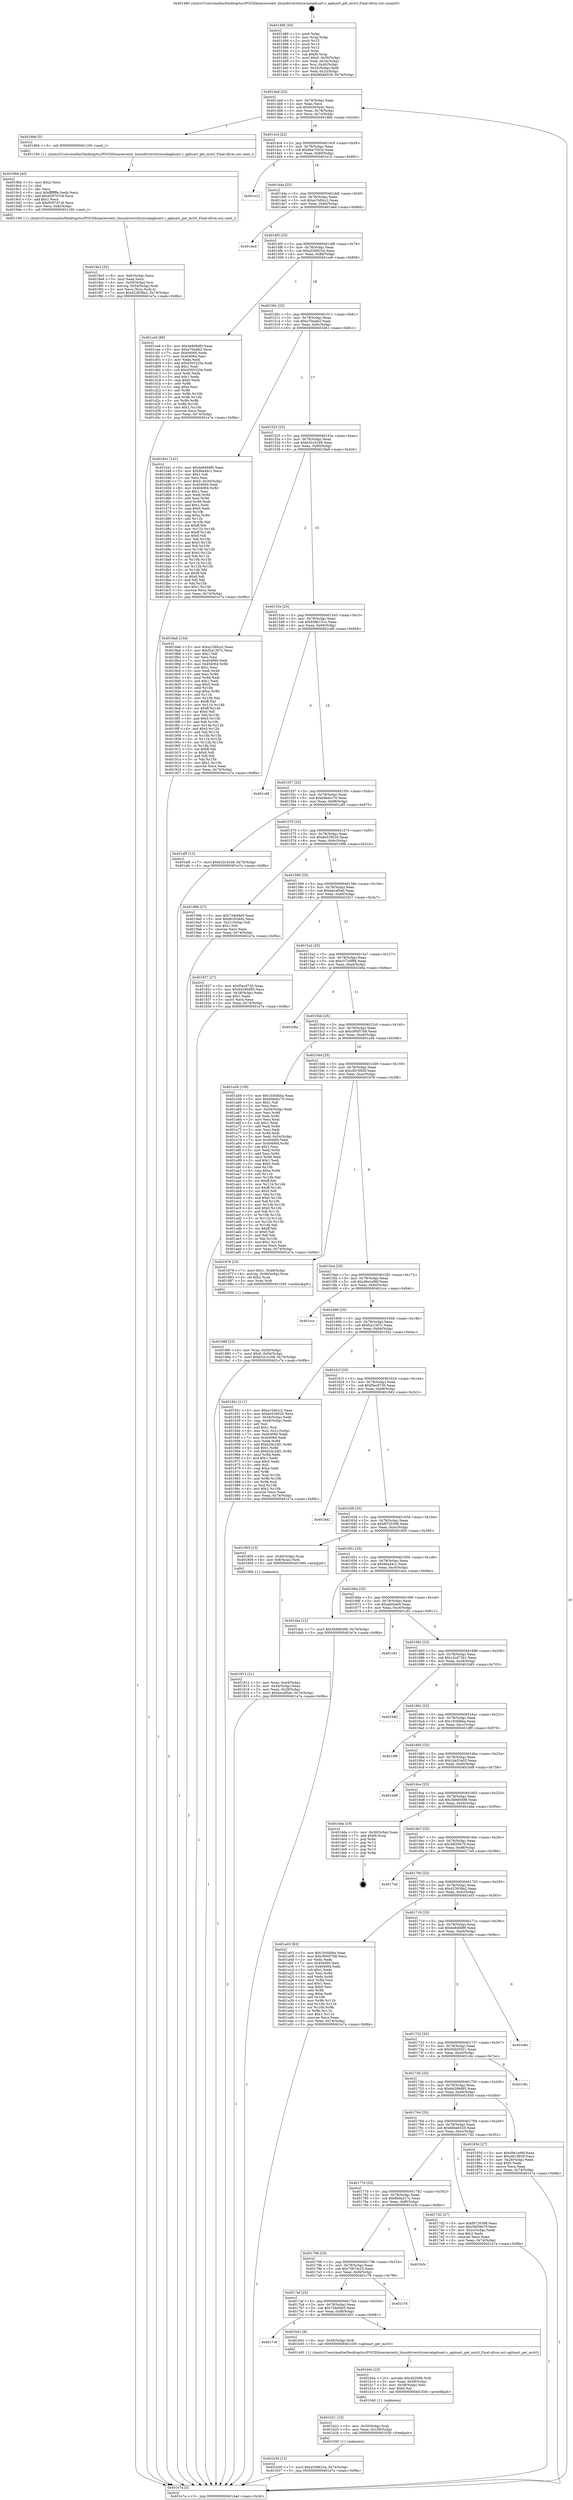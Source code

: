 digraph "0x401480" {
  label = "0x401480 (/mnt/c/Users/mathe/Desktop/tcc/POCII/binaries/extr_linuxdriversttyserialapbuart.c_apbuart_get_mctrl_Final-ollvm.out::main(0))"
  labelloc = "t"
  node[shape=record]

  Entry [label="",width=0.3,height=0.3,shape=circle,fillcolor=black,style=filled]
  "0x4014ad" [label="{
     0x4014ad [23]\l
     | [instrs]\l
     &nbsp;&nbsp;0x4014ad \<+3\>: mov -0x74(%rbp),%eax\l
     &nbsp;&nbsp;0x4014b0 \<+2\>: mov %eax,%ecx\l
     &nbsp;&nbsp;0x4014b2 \<+6\>: sub $0x8c503e4c,%ecx\l
     &nbsp;&nbsp;0x4014b8 \<+3\>: mov %eax,-0x78(%rbp)\l
     &nbsp;&nbsp;0x4014bb \<+3\>: mov %ecx,-0x7c(%rbp)\l
     &nbsp;&nbsp;0x4014be \<+6\>: je 00000000004019b6 \<main+0x536\>\l
  }"]
  "0x4019b6" [label="{
     0x4019b6 [5]\l
     | [instrs]\l
     &nbsp;&nbsp;0x4019b6 \<+5\>: call 0000000000401160 \<next_i\>\l
     | [calls]\l
     &nbsp;&nbsp;0x401160 \{1\} (/mnt/c/Users/mathe/Desktop/tcc/POCII/binaries/extr_linuxdriversttyserialapbuart.c_apbuart_get_mctrl_Final-ollvm.out::next_i)\l
  }"]
  "0x4014c4" [label="{
     0x4014c4 [22]\l
     | [instrs]\l
     &nbsp;&nbsp;0x4014c4 \<+5\>: jmp 00000000004014c9 \<main+0x49\>\l
     &nbsp;&nbsp;0x4014c9 \<+3\>: mov -0x78(%rbp),%eax\l
     &nbsp;&nbsp;0x4014cc \<+5\>: sub $0x9ea7591b,%eax\l
     &nbsp;&nbsp;0x4014d1 \<+3\>: mov %eax,-0x80(%rbp)\l
     &nbsp;&nbsp;0x4014d4 \<+6\>: je 0000000000401e12 \<main+0x992\>\l
  }"]
  Exit [label="",width=0.3,height=0.3,shape=circle,fillcolor=black,style=filled,peripheries=2]
  "0x401e12" [label="{
     0x401e12\l
  }", style=dashed]
  "0x4014da" [label="{
     0x4014da [25]\l
     | [instrs]\l
     &nbsp;&nbsp;0x4014da \<+5\>: jmp 00000000004014df \<main+0x5f\>\l
     &nbsp;&nbsp;0x4014df \<+3\>: mov -0x78(%rbp),%eax\l
     &nbsp;&nbsp;0x4014e2 \<+5\>: sub $0xa15d0cc2,%eax\l
     &nbsp;&nbsp;0x4014e7 \<+6\>: mov %eax,-0x84(%rbp)\l
     &nbsp;&nbsp;0x4014ed \<+6\>: je 0000000000401ded \<main+0x96d\>\l
  }"]
  "0x401b30" [label="{
     0x401b30 [12]\l
     | [instrs]\l
     &nbsp;&nbsp;0x401b30 \<+7\>: movl $0xa536623a,-0x74(%rbp)\l
     &nbsp;&nbsp;0x401b37 \<+5\>: jmp 0000000000401e7a \<main+0x9fa\>\l
  }"]
  "0x401ded" [label="{
     0x401ded\l
  }", style=dashed]
  "0x4014f3" [label="{
     0x4014f3 [25]\l
     | [instrs]\l
     &nbsp;&nbsp;0x4014f3 \<+5\>: jmp 00000000004014f8 \<main+0x78\>\l
     &nbsp;&nbsp;0x4014f8 \<+3\>: mov -0x78(%rbp),%eax\l
     &nbsp;&nbsp;0x4014fb \<+5\>: sub $0xa536623a,%eax\l
     &nbsp;&nbsp;0x401500 \<+6\>: mov %eax,-0x88(%rbp)\l
     &nbsp;&nbsp;0x401506 \<+6\>: je 0000000000401ce9 \<main+0x869\>\l
  }"]
  "0x401b21" [label="{
     0x401b21 [15]\l
     | [instrs]\l
     &nbsp;&nbsp;0x401b21 \<+4\>: mov -0x50(%rbp),%rdi\l
     &nbsp;&nbsp;0x401b25 \<+6\>: mov %eax,-0x100(%rbp)\l
     &nbsp;&nbsp;0x401b2b \<+5\>: call 0000000000401030 \<free@plt\>\l
     | [calls]\l
     &nbsp;&nbsp;0x401030 \{1\} (unknown)\l
  }"]
  "0x401ce9" [label="{
     0x401ce9 [88]\l
     | [instrs]\l
     &nbsp;&nbsp;0x401ce9 \<+5\>: mov $0x4e849df0,%eax\l
     &nbsp;&nbsp;0x401cee \<+5\>: mov $0xa70eafe2,%ecx\l
     &nbsp;&nbsp;0x401cf3 \<+7\>: mov 0x404060,%edx\l
     &nbsp;&nbsp;0x401cfa \<+7\>: mov 0x404064,%esi\l
     &nbsp;&nbsp;0x401d01 \<+2\>: mov %edx,%edi\l
     &nbsp;&nbsp;0x401d03 \<+6\>: add $0xd305325e,%edi\l
     &nbsp;&nbsp;0x401d09 \<+3\>: sub $0x1,%edi\l
     &nbsp;&nbsp;0x401d0c \<+6\>: sub $0xd305325e,%edi\l
     &nbsp;&nbsp;0x401d12 \<+3\>: imul %edi,%edx\l
     &nbsp;&nbsp;0x401d15 \<+3\>: and $0x1,%edx\l
     &nbsp;&nbsp;0x401d18 \<+3\>: cmp $0x0,%edx\l
     &nbsp;&nbsp;0x401d1b \<+4\>: sete %r8b\l
     &nbsp;&nbsp;0x401d1f \<+3\>: cmp $0xa,%esi\l
     &nbsp;&nbsp;0x401d22 \<+4\>: setl %r9b\l
     &nbsp;&nbsp;0x401d26 \<+3\>: mov %r8b,%r10b\l
     &nbsp;&nbsp;0x401d29 \<+3\>: and %r9b,%r10b\l
     &nbsp;&nbsp;0x401d2c \<+3\>: xor %r9b,%r8b\l
     &nbsp;&nbsp;0x401d2f \<+3\>: or %r8b,%r10b\l
     &nbsp;&nbsp;0x401d32 \<+4\>: test $0x1,%r10b\l
     &nbsp;&nbsp;0x401d36 \<+3\>: cmovne %ecx,%eax\l
     &nbsp;&nbsp;0x401d39 \<+3\>: mov %eax,-0x74(%rbp)\l
     &nbsp;&nbsp;0x401d3c \<+5\>: jmp 0000000000401e7a \<main+0x9fa\>\l
  }"]
  "0x40150c" [label="{
     0x40150c [25]\l
     | [instrs]\l
     &nbsp;&nbsp;0x40150c \<+5\>: jmp 0000000000401511 \<main+0x91\>\l
     &nbsp;&nbsp;0x401511 \<+3\>: mov -0x78(%rbp),%eax\l
     &nbsp;&nbsp;0x401514 \<+5\>: sub $0xa70eafe2,%eax\l
     &nbsp;&nbsp;0x401519 \<+6\>: mov %eax,-0x8c(%rbp)\l
     &nbsp;&nbsp;0x40151f \<+6\>: je 0000000000401d41 \<main+0x8c1\>\l
  }"]
  "0x401b0a" [label="{
     0x401b0a [23]\l
     | [instrs]\l
     &nbsp;&nbsp;0x401b0a \<+10\>: movabs $0x4020d6,%rdi\l
     &nbsp;&nbsp;0x401b14 \<+3\>: mov %eax,-0x58(%rbp)\l
     &nbsp;&nbsp;0x401b17 \<+3\>: mov -0x58(%rbp),%esi\l
     &nbsp;&nbsp;0x401b1a \<+2\>: mov $0x0,%al\l
     &nbsp;&nbsp;0x401b1c \<+5\>: call 0000000000401040 \<printf@plt\>\l
     | [calls]\l
     &nbsp;&nbsp;0x401040 \{1\} (unknown)\l
  }"]
  "0x401d41" [label="{
     0x401d41 [141]\l
     | [instrs]\l
     &nbsp;&nbsp;0x401d41 \<+5\>: mov $0x4e849df0,%eax\l
     &nbsp;&nbsp;0x401d46 \<+5\>: mov $0x96a44c1,%ecx\l
     &nbsp;&nbsp;0x401d4b \<+2\>: mov $0x1,%dl\l
     &nbsp;&nbsp;0x401d4d \<+2\>: xor %esi,%esi\l
     &nbsp;&nbsp;0x401d4f \<+7\>: movl $0x0,-0x30(%rbp)\l
     &nbsp;&nbsp;0x401d56 \<+7\>: mov 0x404060,%edi\l
     &nbsp;&nbsp;0x401d5d \<+8\>: mov 0x404064,%r8d\l
     &nbsp;&nbsp;0x401d65 \<+3\>: sub $0x1,%esi\l
     &nbsp;&nbsp;0x401d68 \<+3\>: mov %edi,%r9d\l
     &nbsp;&nbsp;0x401d6b \<+3\>: add %esi,%r9d\l
     &nbsp;&nbsp;0x401d6e \<+4\>: imul %r9d,%edi\l
     &nbsp;&nbsp;0x401d72 \<+3\>: and $0x1,%edi\l
     &nbsp;&nbsp;0x401d75 \<+3\>: cmp $0x0,%edi\l
     &nbsp;&nbsp;0x401d78 \<+4\>: sete %r10b\l
     &nbsp;&nbsp;0x401d7c \<+4\>: cmp $0xa,%r8d\l
     &nbsp;&nbsp;0x401d80 \<+4\>: setl %r11b\l
     &nbsp;&nbsp;0x401d84 \<+3\>: mov %r10b,%bl\l
     &nbsp;&nbsp;0x401d87 \<+3\>: xor $0xff,%bl\l
     &nbsp;&nbsp;0x401d8a \<+3\>: mov %r11b,%r14b\l
     &nbsp;&nbsp;0x401d8d \<+4\>: xor $0xff,%r14b\l
     &nbsp;&nbsp;0x401d91 \<+3\>: xor $0x0,%dl\l
     &nbsp;&nbsp;0x401d94 \<+3\>: mov %bl,%r15b\l
     &nbsp;&nbsp;0x401d97 \<+4\>: and $0x0,%r15b\l
     &nbsp;&nbsp;0x401d9b \<+3\>: and %dl,%r10b\l
     &nbsp;&nbsp;0x401d9e \<+3\>: mov %r14b,%r12b\l
     &nbsp;&nbsp;0x401da1 \<+4\>: and $0x0,%r12b\l
     &nbsp;&nbsp;0x401da5 \<+3\>: and %dl,%r11b\l
     &nbsp;&nbsp;0x401da8 \<+3\>: or %r10b,%r15b\l
     &nbsp;&nbsp;0x401dab \<+3\>: or %r11b,%r12b\l
     &nbsp;&nbsp;0x401dae \<+3\>: xor %r12b,%r15b\l
     &nbsp;&nbsp;0x401db1 \<+3\>: or %r14b,%bl\l
     &nbsp;&nbsp;0x401db4 \<+3\>: xor $0xff,%bl\l
     &nbsp;&nbsp;0x401db7 \<+3\>: or $0x0,%dl\l
     &nbsp;&nbsp;0x401dba \<+2\>: and %dl,%bl\l
     &nbsp;&nbsp;0x401dbc \<+3\>: or %bl,%r15b\l
     &nbsp;&nbsp;0x401dbf \<+4\>: test $0x1,%r15b\l
     &nbsp;&nbsp;0x401dc3 \<+3\>: cmovne %ecx,%eax\l
     &nbsp;&nbsp;0x401dc6 \<+3\>: mov %eax,-0x74(%rbp)\l
     &nbsp;&nbsp;0x401dc9 \<+5\>: jmp 0000000000401e7a \<main+0x9fa\>\l
  }"]
  "0x401525" [label="{
     0x401525 [25]\l
     | [instrs]\l
     &nbsp;&nbsp;0x401525 \<+5\>: jmp 000000000040152a \<main+0xaa\>\l
     &nbsp;&nbsp;0x40152a \<+3\>: mov -0x78(%rbp),%eax\l
     &nbsp;&nbsp;0x40152d \<+5\>: sub $0xb32c3248,%eax\l
     &nbsp;&nbsp;0x401532 \<+6\>: mov %eax,-0x90(%rbp)\l
     &nbsp;&nbsp;0x401538 \<+6\>: je 00000000004018a6 \<main+0x426\>\l
  }"]
  "0x4017c8" [label="{
     0x4017c8\l
  }", style=dashed]
  "0x4018a6" [label="{
     0x4018a6 [134]\l
     | [instrs]\l
     &nbsp;&nbsp;0x4018a6 \<+5\>: mov $0xa15d0cc2,%eax\l
     &nbsp;&nbsp;0x4018ab \<+5\>: mov $0xf2a1367c,%ecx\l
     &nbsp;&nbsp;0x4018b0 \<+2\>: mov $0x1,%dl\l
     &nbsp;&nbsp;0x4018b2 \<+2\>: xor %esi,%esi\l
     &nbsp;&nbsp;0x4018b4 \<+7\>: mov 0x404060,%edi\l
     &nbsp;&nbsp;0x4018bb \<+8\>: mov 0x404064,%r8d\l
     &nbsp;&nbsp;0x4018c3 \<+3\>: sub $0x1,%esi\l
     &nbsp;&nbsp;0x4018c6 \<+3\>: mov %edi,%r9d\l
     &nbsp;&nbsp;0x4018c9 \<+3\>: add %esi,%r9d\l
     &nbsp;&nbsp;0x4018cc \<+4\>: imul %r9d,%edi\l
     &nbsp;&nbsp;0x4018d0 \<+3\>: and $0x1,%edi\l
     &nbsp;&nbsp;0x4018d3 \<+3\>: cmp $0x0,%edi\l
     &nbsp;&nbsp;0x4018d6 \<+4\>: sete %r10b\l
     &nbsp;&nbsp;0x4018da \<+4\>: cmp $0xa,%r8d\l
     &nbsp;&nbsp;0x4018de \<+4\>: setl %r11b\l
     &nbsp;&nbsp;0x4018e2 \<+3\>: mov %r10b,%bl\l
     &nbsp;&nbsp;0x4018e5 \<+3\>: xor $0xff,%bl\l
     &nbsp;&nbsp;0x4018e8 \<+3\>: mov %r11b,%r14b\l
     &nbsp;&nbsp;0x4018eb \<+4\>: xor $0xff,%r14b\l
     &nbsp;&nbsp;0x4018ef \<+3\>: xor $0x0,%dl\l
     &nbsp;&nbsp;0x4018f2 \<+3\>: mov %bl,%r15b\l
     &nbsp;&nbsp;0x4018f5 \<+4\>: and $0x0,%r15b\l
     &nbsp;&nbsp;0x4018f9 \<+3\>: and %dl,%r10b\l
     &nbsp;&nbsp;0x4018fc \<+3\>: mov %r14b,%r12b\l
     &nbsp;&nbsp;0x4018ff \<+4\>: and $0x0,%r12b\l
     &nbsp;&nbsp;0x401903 \<+3\>: and %dl,%r11b\l
     &nbsp;&nbsp;0x401906 \<+3\>: or %r10b,%r15b\l
     &nbsp;&nbsp;0x401909 \<+3\>: or %r11b,%r12b\l
     &nbsp;&nbsp;0x40190c \<+3\>: xor %r12b,%r15b\l
     &nbsp;&nbsp;0x40190f \<+3\>: or %r14b,%bl\l
     &nbsp;&nbsp;0x401912 \<+3\>: xor $0xff,%bl\l
     &nbsp;&nbsp;0x401915 \<+3\>: or $0x0,%dl\l
     &nbsp;&nbsp;0x401918 \<+2\>: and %dl,%bl\l
     &nbsp;&nbsp;0x40191a \<+3\>: or %bl,%r15b\l
     &nbsp;&nbsp;0x40191d \<+4\>: test $0x1,%r15b\l
     &nbsp;&nbsp;0x401921 \<+3\>: cmovne %ecx,%eax\l
     &nbsp;&nbsp;0x401924 \<+3\>: mov %eax,-0x74(%rbp)\l
     &nbsp;&nbsp;0x401927 \<+5\>: jmp 0000000000401e7a \<main+0x9fa\>\l
  }"]
  "0x40153e" [label="{
     0x40153e [25]\l
     | [instrs]\l
     &nbsp;&nbsp;0x40153e \<+5\>: jmp 0000000000401543 \<main+0xc3\>\l
     &nbsp;&nbsp;0x401543 \<+3\>: mov -0x78(%rbp),%eax\l
     &nbsp;&nbsp;0x401546 \<+5\>: sub $0xb58b151e,%eax\l
     &nbsp;&nbsp;0x40154b \<+6\>: mov %eax,-0x94(%rbp)\l
     &nbsp;&nbsp;0x401551 \<+6\>: je 0000000000401cd8 \<main+0x858\>\l
  }"]
  "0x401b01" [label="{
     0x401b01 [9]\l
     | [instrs]\l
     &nbsp;&nbsp;0x401b01 \<+4\>: mov -0x50(%rbp),%rdi\l
     &nbsp;&nbsp;0x401b05 \<+5\>: call 0000000000401400 \<apbuart_get_mctrl\>\l
     | [calls]\l
     &nbsp;&nbsp;0x401400 \{1\} (/mnt/c/Users/mathe/Desktop/tcc/POCII/binaries/extr_linuxdriversttyserialapbuart.c_apbuart_get_mctrl_Final-ollvm.out::apbuart_get_mctrl)\l
  }"]
  "0x401cd8" [label="{
     0x401cd8\l
  }", style=dashed]
  "0x401557" [label="{
     0x401557 [25]\l
     | [instrs]\l
     &nbsp;&nbsp;0x401557 \<+5\>: jmp 000000000040155c \<main+0xdc\>\l
     &nbsp;&nbsp;0x40155c \<+3\>: mov -0x78(%rbp),%eax\l
     &nbsp;&nbsp;0x40155f \<+5\>: sub $0xb9edcc70,%eax\l
     &nbsp;&nbsp;0x401564 \<+6\>: mov %eax,-0x98(%rbp)\l
     &nbsp;&nbsp;0x40156a \<+6\>: je 0000000000401af5 \<main+0x675\>\l
  }"]
  "0x4017af" [label="{
     0x4017af [25]\l
     | [instrs]\l
     &nbsp;&nbsp;0x4017af \<+5\>: jmp 00000000004017b4 \<main+0x334\>\l
     &nbsp;&nbsp;0x4017b4 \<+3\>: mov -0x78(%rbp),%eax\l
     &nbsp;&nbsp;0x4017b7 \<+5\>: sub $0x734ef4e5,%eax\l
     &nbsp;&nbsp;0x4017bc \<+6\>: mov %eax,-0xf8(%rbp)\l
     &nbsp;&nbsp;0x4017c2 \<+6\>: je 0000000000401b01 \<main+0x681\>\l
  }"]
  "0x401af5" [label="{
     0x401af5 [12]\l
     | [instrs]\l
     &nbsp;&nbsp;0x401af5 \<+7\>: movl $0xb32c3248,-0x74(%rbp)\l
     &nbsp;&nbsp;0x401afc \<+5\>: jmp 0000000000401e7a \<main+0x9fa\>\l
  }"]
  "0x401570" [label="{
     0x401570 [25]\l
     | [instrs]\l
     &nbsp;&nbsp;0x401570 \<+5\>: jmp 0000000000401575 \<main+0xf5\>\l
     &nbsp;&nbsp;0x401575 \<+3\>: mov -0x78(%rbp),%eax\l
     &nbsp;&nbsp;0x401578 \<+5\>: sub $0xbe539520,%eax\l
     &nbsp;&nbsp;0x40157d \<+6\>: mov %eax,-0x9c(%rbp)\l
     &nbsp;&nbsp;0x401583 \<+6\>: je 000000000040199b \<main+0x51b\>\l
  }"]
  "0x401c78" [label="{
     0x401c78\l
  }", style=dashed]
  "0x40199b" [label="{
     0x40199b [27]\l
     | [instrs]\l
     &nbsp;&nbsp;0x40199b \<+5\>: mov $0x734ef4e5,%eax\l
     &nbsp;&nbsp;0x4019a0 \<+5\>: mov $0x8c503e4c,%ecx\l
     &nbsp;&nbsp;0x4019a5 \<+3\>: mov -0x21(%rbp),%dl\l
     &nbsp;&nbsp;0x4019a8 \<+3\>: test $0x1,%dl\l
     &nbsp;&nbsp;0x4019ab \<+3\>: cmovne %ecx,%eax\l
     &nbsp;&nbsp;0x4019ae \<+3\>: mov %eax,-0x74(%rbp)\l
     &nbsp;&nbsp;0x4019b1 \<+5\>: jmp 0000000000401e7a \<main+0x9fa\>\l
  }"]
  "0x401589" [label="{
     0x401589 [25]\l
     | [instrs]\l
     &nbsp;&nbsp;0x401589 \<+5\>: jmp 000000000040158e \<main+0x10e\>\l
     &nbsp;&nbsp;0x40158e \<+3\>: mov -0x78(%rbp),%eax\l
     &nbsp;&nbsp;0x401591 \<+5\>: sub $0xbecaf5eb,%eax\l
     &nbsp;&nbsp;0x401596 \<+6\>: mov %eax,-0xa0(%rbp)\l
     &nbsp;&nbsp;0x40159c \<+6\>: je 0000000000401827 \<main+0x3a7\>\l
  }"]
  "0x401796" [label="{
     0x401796 [25]\l
     | [instrs]\l
     &nbsp;&nbsp;0x401796 \<+5\>: jmp 000000000040179b \<main+0x31b\>\l
     &nbsp;&nbsp;0x40179b \<+3\>: mov -0x78(%rbp),%eax\l
     &nbsp;&nbsp;0x40179e \<+5\>: sub $0x70874c25,%eax\l
     &nbsp;&nbsp;0x4017a3 \<+6\>: mov %eax,-0xf4(%rbp)\l
     &nbsp;&nbsp;0x4017a9 \<+6\>: je 0000000000401c78 \<main+0x7f8\>\l
  }"]
  "0x401827" [label="{
     0x401827 [27]\l
     | [instrs]\l
     &nbsp;&nbsp;0x401827 \<+5\>: mov $0xf5ec8730,%eax\l
     &nbsp;&nbsp;0x40182c \<+5\>: mov $0x64296d95,%ecx\l
     &nbsp;&nbsp;0x401831 \<+3\>: mov -0x28(%rbp),%edx\l
     &nbsp;&nbsp;0x401834 \<+3\>: cmp $0x1,%edx\l
     &nbsp;&nbsp;0x401837 \<+3\>: cmovl %ecx,%eax\l
     &nbsp;&nbsp;0x40183a \<+3\>: mov %eax,-0x74(%rbp)\l
     &nbsp;&nbsp;0x40183d \<+5\>: jmp 0000000000401e7a \<main+0x9fa\>\l
  }"]
  "0x4015a2" [label="{
     0x4015a2 [25]\l
     | [instrs]\l
     &nbsp;&nbsp;0x4015a2 \<+5\>: jmp 00000000004015a7 \<main+0x127\>\l
     &nbsp;&nbsp;0x4015a7 \<+3\>: mov -0x78(%rbp),%eax\l
     &nbsp;&nbsp;0x4015aa \<+5\>: sub $0xc5726f88,%eax\l
     &nbsp;&nbsp;0x4015af \<+6\>: mov %eax,-0xa4(%rbp)\l
     &nbsp;&nbsp;0x4015b5 \<+6\>: je 0000000000401b6a \<main+0x6ea\>\l
  }"]
  "0x401b3c" [label="{
     0x401b3c\l
  }", style=dashed]
  "0x401b6a" [label="{
     0x401b6a\l
  }", style=dashed]
  "0x4015bb" [label="{
     0x4015bb [25]\l
     | [instrs]\l
     &nbsp;&nbsp;0x4015bb \<+5\>: jmp 00000000004015c0 \<main+0x140\>\l
     &nbsp;&nbsp;0x4015c0 \<+3\>: mov -0x78(%rbp),%eax\l
     &nbsp;&nbsp;0x4015c3 \<+5\>: sub $0xc90057b8,%eax\l
     &nbsp;&nbsp;0x4015c8 \<+6\>: mov %eax,-0xa8(%rbp)\l
     &nbsp;&nbsp;0x4015ce \<+6\>: je 0000000000401a56 \<main+0x5d6\>\l
  }"]
  "0x4019e3" [label="{
     0x4019e3 [32]\l
     | [instrs]\l
     &nbsp;&nbsp;0x4019e3 \<+6\>: mov -0xfc(%rbp),%ecx\l
     &nbsp;&nbsp;0x4019e9 \<+3\>: imul %eax,%ecx\l
     &nbsp;&nbsp;0x4019ec \<+4\>: mov -0x50(%rbp),%rsi\l
     &nbsp;&nbsp;0x4019f0 \<+4\>: movslq -0x54(%rbp),%rdi\l
     &nbsp;&nbsp;0x4019f4 \<+3\>: mov %ecx,(%rsi,%rdi,4)\l
     &nbsp;&nbsp;0x4019f7 \<+7\>: movl $0x423938a2,-0x74(%rbp)\l
     &nbsp;&nbsp;0x4019fe \<+5\>: jmp 0000000000401e7a \<main+0x9fa\>\l
  }"]
  "0x401a56" [label="{
     0x401a56 [159]\l
     | [instrs]\l
     &nbsp;&nbsp;0x401a56 \<+5\>: mov $0x1fc0dbba,%eax\l
     &nbsp;&nbsp;0x401a5b \<+5\>: mov $0xb9edcc70,%ecx\l
     &nbsp;&nbsp;0x401a60 \<+2\>: mov $0x1,%dl\l
     &nbsp;&nbsp;0x401a62 \<+2\>: xor %esi,%esi\l
     &nbsp;&nbsp;0x401a64 \<+3\>: mov -0x54(%rbp),%edi\l
     &nbsp;&nbsp;0x401a67 \<+3\>: mov %esi,%r8d\l
     &nbsp;&nbsp;0x401a6a \<+3\>: sub %edi,%r8d\l
     &nbsp;&nbsp;0x401a6d \<+2\>: mov %esi,%edi\l
     &nbsp;&nbsp;0x401a6f \<+3\>: sub $0x1,%edi\l
     &nbsp;&nbsp;0x401a72 \<+3\>: add %edi,%r8d\l
     &nbsp;&nbsp;0x401a75 \<+2\>: mov %esi,%edi\l
     &nbsp;&nbsp;0x401a77 \<+3\>: sub %r8d,%edi\l
     &nbsp;&nbsp;0x401a7a \<+3\>: mov %edi,-0x54(%rbp)\l
     &nbsp;&nbsp;0x401a7d \<+7\>: mov 0x404060,%edi\l
     &nbsp;&nbsp;0x401a84 \<+8\>: mov 0x404064,%r8d\l
     &nbsp;&nbsp;0x401a8c \<+3\>: sub $0x1,%esi\l
     &nbsp;&nbsp;0x401a8f \<+3\>: mov %edi,%r9d\l
     &nbsp;&nbsp;0x401a92 \<+3\>: add %esi,%r9d\l
     &nbsp;&nbsp;0x401a95 \<+4\>: imul %r9d,%edi\l
     &nbsp;&nbsp;0x401a99 \<+3\>: and $0x1,%edi\l
     &nbsp;&nbsp;0x401a9c \<+3\>: cmp $0x0,%edi\l
     &nbsp;&nbsp;0x401a9f \<+4\>: sete %r10b\l
     &nbsp;&nbsp;0x401aa3 \<+4\>: cmp $0xa,%r8d\l
     &nbsp;&nbsp;0x401aa7 \<+4\>: setl %r11b\l
     &nbsp;&nbsp;0x401aab \<+3\>: mov %r10b,%bl\l
     &nbsp;&nbsp;0x401aae \<+3\>: xor $0xff,%bl\l
     &nbsp;&nbsp;0x401ab1 \<+3\>: mov %r11b,%r14b\l
     &nbsp;&nbsp;0x401ab4 \<+4\>: xor $0xff,%r14b\l
     &nbsp;&nbsp;0x401ab8 \<+3\>: xor $0x0,%dl\l
     &nbsp;&nbsp;0x401abb \<+3\>: mov %bl,%r15b\l
     &nbsp;&nbsp;0x401abe \<+4\>: and $0x0,%r15b\l
     &nbsp;&nbsp;0x401ac2 \<+3\>: and %dl,%r10b\l
     &nbsp;&nbsp;0x401ac5 \<+3\>: mov %r14b,%r12b\l
     &nbsp;&nbsp;0x401ac8 \<+4\>: and $0x0,%r12b\l
     &nbsp;&nbsp;0x401acc \<+3\>: and %dl,%r11b\l
     &nbsp;&nbsp;0x401acf \<+3\>: or %r10b,%r15b\l
     &nbsp;&nbsp;0x401ad2 \<+3\>: or %r11b,%r12b\l
     &nbsp;&nbsp;0x401ad5 \<+3\>: xor %r12b,%r15b\l
     &nbsp;&nbsp;0x401ad8 \<+3\>: or %r14b,%bl\l
     &nbsp;&nbsp;0x401adb \<+3\>: xor $0xff,%bl\l
     &nbsp;&nbsp;0x401ade \<+3\>: or $0x0,%dl\l
     &nbsp;&nbsp;0x401ae1 \<+2\>: and %dl,%bl\l
     &nbsp;&nbsp;0x401ae3 \<+3\>: or %bl,%r15b\l
     &nbsp;&nbsp;0x401ae6 \<+4\>: test $0x1,%r15b\l
     &nbsp;&nbsp;0x401aea \<+3\>: cmovne %ecx,%eax\l
     &nbsp;&nbsp;0x401aed \<+3\>: mov %eax,-0x74(%rbp)\l
     &nbsp;&nbsp;0x401af0 \<+5\>: jmp 0000000000401e7a \<main+0x9fa\>\l
  }"]
  "0x4015d4" [label="{
     0x4015d4 [25]\l
     | [instrs]\l
     &nbsp;&nbsp;0x4015d4 \<+5\>: jmp 00000000004015d9 \<main+0x159\>\l
     &nbsp;&nbsp;0x4015d9 \<+3\>: mov -0x78(%rbp),%eax\l
     &nbsp;&nbsp;0x4015dc \<+5\>: sub $0xcfd19928,%eax\l
     &nbsp;&nbsp;0x4015e1 \<+6\>: mov %eax,-0xac(%rbp)\l
     &nbsp;&nbsp;0x4015e7 \<+6\>: je 0000000000401878 \<main+0x3f8\>\l
  }"]
  "0x4019bb" [label="{
     0x4019bb [40]\l
     | [instrs]\l
     &nbsp;&nbsp;0x4019bb \<+5\>: mov $0x2,%ecx\l
     &nbsp;&nbsp;0x4019c0 \<+1\>: cltd\l
     &nbsp;&nbsp;0x4019c1 \<+2\>: idiv %ecx\l
     &nbsp;&nbsp;0x4019c3 \<+6\>: imul $0xfffffffe,%edx,%ecx\l
     &nbsp;&nbsp;0x4019c9 \<+6\>: add $0x9597d7c9,%ecx\l
     &nbsp;&nbsp;0x4019cf \<+3\>: add $0x1,%ecx\l
     &nbsp;&nbsp;0x4019d2 \<+6\>: sub $0x9597d7c9,%ecx\l
     &nbsp;&nbsp;0x4019d8 \<+6\>: mov %ecx,-0xfc(%rbp)\l
     &nbsp;&nbsp;0x4019de \<+5\>: call 0000000000401160 \<next_i\>\l
     | [calls]\l
     &nbsp;&nbsp;0x401160 \{1\} (/mnt/c/Users/mathe/Desktop/tcc/POCII/binaries/extr_linuxdriversttyserialapbuart.c_apbuart_get_mctrl_Final-ollvm.out::next_i)\l
  }"]
  "0x401878" [label="{
     0x401878 [23]\l
     | [instrs]\l
     &nbsp;&nbsp;0x401878 \<+7\>: movl $0x1,-0x48(%rbp)\l
     &nbsp;&nbsp;0x40187f \<+4\>: movslq -0x48(%rbp),%rax\l
     &nbsp;&nbsp;0x401883 \<+4\>: shl $0x2,%rax\l
     &nbsp;&nbsp;0x401887 \<+3\>: mov %rax,%rdi\l
     &nbsp;&nbsp;0x40188a \<+5\>: call 0000000000401050 \<malloc@plt\>\l
     | [calls]\l
     &nbsp;&nbsp;0x401050 \{1\} (unknown)\l
  }"]
  "0x4015ed" [label="{
     0x4015ed [25]\l
     | [instrs]\l
     &nbsp;&nbsp;0x4015ed \<+5\>: jmp 00000000004015f2 \<main+0x172\>\l
     &nbsp;&nbsp;0x4015f2 \<+3\>: mov -0x78(%rbp),%eax\l
     &nbsp;&nbsp;0x4015f5 \<+5\>: sub $0xd9e1a96f,%eax\l
     &nbsp;&nbsp;0x4015fa \<+6\>: mov %eax,-0xb0(%rbp)\l
     &nbsp;&nbsp;0x401600 \<+6\>: je 0000000000401ccc \<main+0x84c\>\l
  }"]
  "0x40188f" [label="{
     0x40188f [23]\l
     | [instrs]\l
     &nbsp;&nbsp;0x40188f \<+4\>: mov %rax,-0x50(%rbp)\l
     &nbsp;&nbsp;0x401893 \<+7\>: movl $0x0,-0x54(%rbp)\l
     &nbsp;&nbsp;0x40189a \<+7\>: movl $0xb32c3248,-0x74(%rbp)\l
     &nbsp;&nbsp;0x4018a1 \<+5\>: jmp 0000000000401e7a \<main+0x9fa\>\l
  }"]
  "0x401ccc" [label="{
     0x401ccc\l
  }", style=dashed]
  "0x401606" [label="{
     0x401606 [25]\l
     | [instrs]\l
     &nbsp;&nbsp;0x401606 \<+5\>: jmp 000000000040160b \<main+0x18b\>\l
     &nbsp;&nbsp;0x40160b \<+3\>: mov -0x78(%rbp),%eax\l
     &nbsp;&nbsp;0x40160e \<+5\>: sub $0xf2a1367c,%eax\l
     &nbsp;&nbsp;0x401613 \<+6\>: mov %eax,-0xb4(%rbp)\l
     &nbsp;&nbsp;0x401619 \<+6\>: je 000000000040192c \<main+0x4ac\>\l
  }"]
  "0x401812" [label="{
     0x401812 [21]\l
     | [instrs]\l
     &nbsp;&nbsp;0x401812 \<+3\>: mov %eax,-0x44(%rbp)\l
     &nbsp;&nbsp;0x401815 \<+3\>: mov -0x44(%rbp),%eax\l
     &nbsp;&nbsp;0x401818 \<+3\>: mov %eax,-0x28(%rbp)\l
     &nbsp;&nbsp;0x40181b \<+7\>: movl $0xbecaf5eb,-0x74(%rbp)\l
     &nbsp;&nbsp;0x401822 \<+5\>: jmp 0000000000401e7a \<main+0x9fa\>\l
  }"]
  "0x40192c" [label="{
     0x40192c [111]\l
     | [instrs]\l
     &nbsp;&nbsp;0x40192c \<+5\>: mov $0xa15d0cc2,%eax\l
     &nbsp;&nbsp;0x401931 \<+5\>: mov $0xbe539520,%ecx\l
     &nbsp;&nbsp;0x401936 \<+3\>: mov -0x54(%rbp),%edx\l
     &nbsp;&nbsp;0x401939 \<+3\>: cmp -0x48(%rbp),%edx\l
     &nbsp;&nbsp;0x40193c \<+4\>: setl %sil\l
     &nbsp;&nbsp;0x401940 \<+4\>: and $0x1,%sil\l
     &nbsp;&nbsp;0x401944 \<+4\>: mov %sil,-0x21(%rbp)\l
     &nbsp;&nbsp;0x401948 \<+7\>: mov 0x404060,%edx\l
     &nbsp;&nbsp;0x40194f \<+7\>: mov 0x404064,%edi\l
     &nbsp;&nbsp;0x401956 \<+3\>: mov %edx,%r8d\l
     &nbsp;&nbsp;0x401959 \<+7\>: add $0xb24c2df1,%r8d\l
     &nbsp;&nbsp;0x401960 \<+4\>: sub $0x1,%r8d\l
     &nbsp;&nbsp;0x401964 \<+7\>: sub $0xb24c2df1,%r8d\l
     &nbsp;&nbsp;0x40196b \<+4\>: imul %r8d,%edx\l
     &nbsp;&nbsp;0x40196f \<+3\>: and $0x1,%edx\l
     &nbsp;&nbsp;0x401972 \<+3\>: cmp $0x0,%edx\l
     &nbsp;&nbsp;0x401975 \<+4\>: sete %sil\l
     &nbsp;&nbsp;0x401979 \<+3\>: cmp $0xa,%edi\l
     &nbsp;&nbsp;0x40197c \<+4\>: setl %r9b\l
     &nbsp;&nbsp;0x401980 \<+3\>: mov %sil,%r10b\l
     &nbsp;&nbsp;0x401983 \<+3\>: and %r9b,%r10b\l
     &nbsp;&nbsp;0x401986 \<+3\>: xor %r9b,%sil\l
     &nbsp;&nbsp;0x401989 \<+3\>: or %sil,%r10b\l
     &nbsp;&nbsp;0x40198c \<+4\>: test $0x1,%r10b\l
     &nbsp;&nbsp;0x401990 \<+3\>: cmovne %ecx,%eax\l
     &nbsp;&nbsp;0x401993 \<+3\>: mov %eax,-0x74(%rbp)\l
     &nbsp;&nbsp;0x401996 \<+5\>: jmp 0000000000401e7a \<main+0x9fa\>\l
  }"]
  "0x40161f" [label="{
     0x40161f [25]\l
     | [instrs]\l
     &nbsp;&nbsp;0x40161f \<+5\>: jmp 0000000000401624 \<main+0x1a4\>\l
     &nbsp;&nbsp;0x401624 \<+3\>: mov -0x78(%rbp),%eax\l
     &nbsp;&nbsp;0x401627 \<+5\>: sub $0xf5ec8730,%eax\l
     &nbsp;&nbsp;0x40162c \<+6\>: mov %eax,-0xb8(%rbp)\l
     &nbsp;&nbsp;0x401632 \<+6\>: je 0000000000401842 \<main+0x3c2\>\l
  }"]
  "0x401480" [label="{
     0x401480 [45]\l
     | [instrs]\l
     &nbsp;&nbsp;0x401480 \<+1\>: push %rbp\l
     &nbsp;&nbsp;0x401481 \<+3\>: mov %rsp,%rbp\l
     &nbsp;&nbsp;0x401484 \<+2\>: push %r15\l
     &nbsp;&nbsp;0x401486 \<+2\>: push %r14\l
     &nbsp;&nbsp;0x401488 \<+2\>: push %r12\l
     &nbsp;&nbsp;0x40148a \<+1\>: push %rbx\l
     &nbsp;&nbsp;0x40148b \<+7\>: sub $0xf0,%rsp\l
     &nbsp;&nbsp;0x401492 \<+7\>: movl $0x0,-0x30(%rbp)\l
     &nbsp;&nbsp;0x401499 \<+3\>: mov %edi,-0x34(%rbp)\l
     &nbsp;&nbsp;0x40149c \<+4\>: mov %rsi,-0x40(%rbp)\l
     &nbsp;&nbsp;0x4014a0 \<+3\>: mov -0x34(%rbp),%edi\l
     &nbsp;&nbsp;0x4014a3 \<+3\>: mov %edi,-0x2c(%rbp)\l
     &nbsp;&nbsp;0x4014a6 \<+7\>: movl $0x68be6529,-0x74(%rbp)\l
  }"]
  "0x401842" [label="{
     0x401842\l
  }", style=dashed]
  "0x401638" [label="{
     0x401638 [25]\l
     | [instrs]\l
     &nbsp;&nbsp;0x401638 \<+5\>: jmp 000000000040163d \<main+0x1bd\>\l
     &nbsp;&nbsp;0x40163d \<+3\>: mov -0x78(%rbp),%eax\l
     &nbsp;&nbsp;0x401640 \<+5\>: sub $0xf9720398,%eax\l
     &nbsp;&nbsp;0x401645 \<+6\>: mov %eax,-0xbc(%rbp)\l
     &nbsp;&nbsp;0x40164b \<+6\>: je 0000000000401805 \<main+0x385\>\l
  }"]
  "0x401e7a" [label="{
     0x401e7a [5]\l
     | [instrs]\l
     &nbsp;&nbsp;0x401e7a \<+5\>: jmp 00000000004014ad \<main+0x2d\>\l
  }"]
  "0x401805" [label="{
     0x401805 [13]\l
     | [instrs]\l
     &nbsp;&nbsp;0x401805 \<+4\>: mov -0x40(%rbp),%rax\l
     &nbsp;&nbsp;0x401809 \<+4\>: mov 0x8(%rax),%rdi\l
     &nbsp;&nbsp;0x40180d \<+5\>: call 0000000000401060 \<atoi@plt\>\l
     | [calls]\l
     &nbsp;&nbsp;0x401060 \{1\} (unknown)\l
  }"]
  "0x401651" [label="{
     0x401651 [25]\l
     | [instrs]\l
     &nbsp;&nbsp;0x401651 \<+5\>: jmp 0000000000401656 \<main+0x1d6\>\l
     &nbsp;&nbsp;0x401656 \<+3\>: mov -0x78(%rbp),%eax\l
     &nbsp;&nbsp;0x401659 \<+5\>: sub $0x96a44c1,%eax\l
     &nbsp;&nbsp;0x40165e \<+6\>: mov %eax,-0xc0(%rbp)\l
     &nbsp;&nbsp;0x401664 \<+6\>: je 0000000000401dce \<main+0x94e\>\l
  }"]
  "0x40177d" [label="{
     0x40177d [25]\l
     | [instrs]\l
     &nbsp;&nbsp;0x40177d \<+5\>: jmp 0000000000401782 \<main+0x302\>\l
     &nbsp;&nbsp;0x401782 \<+3\>: mov -0x78(%rbp),%eax\l
     &nbsp;&nbsp;0x401785 \<+5\>: sub $0x6b4a317c,%eax\l
     &nbsp;&nbsp;0x40178a \<+6\>: mov %eax,-0xf0(%rbp)\l
     &nbsp;&nbsp;0x401790 \<+6\>: je 0000000000401b3c \<main+0x6bc\>\l
  }"]
  "0x401dce" [label="{
     0x401dce [12]\l
     | [instrs]\l
     &nbsp;&nbsp;0x401dce \<+7\>: movl $0x3b9d0498,-0x74(%rbp)\l
     &nbsp;&nbsp;0x401dd5 \<+5\>: jmp 0000000000401e7a \<main+0x9fa\>\l
  }"]
  "0x40166a" [label="{
     0x40166a [25]\l
     | [instrs]\l
     &nbsp;&nbsp;0x40166a \<+5\>: jmp 000000000040166f \<main+0x1ef\>\l
     &nbsp;&nbsp;0x40166f \<+3\>: mov -0x78(%rbp),%eax\l
     &nbsp;&nbsp;0x401672 \<+5\>: sub $0xab0cab4,%eax\l
     &nbsp;&nbsp;0x401677 \<+6\>: mov %eax,-0xc4(%rbp)\l
     &nbsp;&nbsp;0x40167d \<+6\>: je 0000000000401c91 \<main+0x811\>\l
  }"]
  "0x4017d2" [label="{
     0x4017d2 [27]\l
     | [instrs]\l
     &nbsp;&nbsp;0x4017d2 \<+5\>: mov $0xf9720398,%eax\l
     &nbsp;&nbsp;0x4017d7 \<+5\>: mov $0x3fd39e79,%ecx\l
     &nbsp;&nbsp;0x4017dc \<+3\>: mov -0x2c(%rbp),%edx\l
     &nbsp;&nbsp;0x4017df \<+3\>: cmp $0x2,%edx\l
     &nbsp;&nbsp;0x4017e2 \<+3\>: cmovne %ecx,%eax\l
     &nbsp;&nbsp;0x4017e5 \<+3\>: mov %eax,-0x74(%rbp)\l
     &nbsp;&nbsp;0x4017e8 \<+5\>: jmp 0000000000401e7a \<main+0x9fa\>\l
  }"]
  "0x401c91" [label="{
     0x401c91\l
  }", style=dashed]
  "0x401683" [label="{
     0x401683 [25]\l
     | [instrs]\l
     &nbsp;&nbsp;0x401683 \<+5\>: jmp 0000000000401688 \<main+0x208\>\l
     &nbsp;&nbsp;0x401688 \<+3\>: mov -0x78(%rbp),%eax\l
     &nbsp;&nbsp;0x40168b \<+5\>: sub $0x14cd72b1,%eax\l
     &nbsp;&nbsp;0x401690 \<+6\>: mov %eax,-0xc8(%rbp)\l
     &nbsp;&nbsp;0x401696 \<+6\>: je 0000000000401b85 \<main+0x705\>\l
  }"]
  "0x401764" [label="{
     0x401764 [25]\l
     | [instrs]\l
     &nbsp;&nbsp;0x401764 \<+5\>: jmp 0000000000401769 \<main+0x2e9\>\l
     &nbsp;&nbsp;0x401769 \<+3\>: mov -0x78(%rbp),%eax\l
     &nbsp;&nbsp;0x40176c \<+5\>: sub $0x68be6529,%eax\l
     &nbsp;&nbsp;0x401771 \<+6\>: mov %eax,-0xec(%rbp)\l
     &nbsp;&nbsp;0x401777 \<+6\>: je 00000000004017d2 \<main+0x352\>\l
  }"]
  "0x401b85" [label="{
     0x401b85\l
  }", style=dashed]
  "0x40169c" [label="{
     0x40169c [25]\l
     | [instrs]\l
     &nbsp;&nbsp;0x40169c \<+5\>: jmp 00000000004016a1 \<main+0x221\>\l
     &nbsp;&nbsp;0x4016a1 \<+3\>: mov -0x78(%rbp),%eax\l
     &nbsp;&nbsp;0x4016a4 \<+5\>: sub $0x1fc0dbba,%eax\l
     &nbsp;&nbsp;0x4016a9 \<+6\>: mov %eax,-0xcc(%rbp)\l
     &nbsp;&nbsp;0x4016af \<+6\>: je 0000000000401df9 \<main+0x979\>\l
  }"]
  "0x40185d" [label="{
     0x40185d [27]\l
     | [instrs]\l
     &nbsp;&nbsp;0x40185d \<+5\>: mov $0xd9e1a96f,%eax\l
     &nbsp;&nbsp;0x401862 \<+5\>: mov $0xcfd19928,%ecx\l
     &nbsp;&nbsp;0x401867 \<+3\>: mov -0x28(%rbp),%edx\l
     &nbsp;&nbsp;0x40186a \<+3\>: cmp $0x0,%edx\l
     &nbsp;&nbsp;0x40186d \<+3\>: cmove %ecx,%eax\l
     &nbsp;&nbsp;0x401870 \<+3\>: mov %eax,-0x74(%rbp)\l
     &nbsp;&nbsp;0x401873 \<+5\>: jmp 0000000000401e7a \<main+0x9fa\>\l
  }"]
  "0x401df9" [label="{
     0x401df9\l
  }", style=dashed]
  "0x4016b5" [label="{
     0x4016b5 [25]\l
     | [instrs]\l
     &nbsp;&nbsp;0x4016b5 \<+5\>: jmp 00000000004016ba \<main+0x23a\>\l
     &nbsp;&nbsp;0x4016ba \<+3\>: mov -0x78(%rbp),%eax\l
     &nbsp;&nbsp;0x4016bd \<+5\>: sub $0x2de53a03,%eax\l
     &nbsp;&nbsp;0x4016c2 \<+6\>: mov %eax,-0xd0(%rbp)\l
     &nbsp;&nbsp;0x4016c8 \<+6\>: je 0000000000401bd8 \<main+0x758\>\l
  }"]
  "0x40174b" [label="{
     0x40174b [25]\l
     | [instrs]\l
     &nbsp;&nbsp;0x40174b \<+5\>: jmp 0000000000401750 \<main+0x2d0\>\l
     &nbsp;&nbsp;0x401750 \<+3\>: mov -0x78(%rbp),%eax\l
     &nbsp;&nbsp;0x401753 \<+5\>: sub $0x64296d95,%eax\l
     &nbsp;&nbsp;0x401758 \<+6\>: mov %eax,-0xe8(%rbp)\l
     &nbsp;&nbsp;0x40175e \<+6\>: je 000000000040185d \<main+0x3dd\>\l
  }"]
  "0x401bd8" [label="{
     0x401bd8\l
  }", style=dashed]
  "0x4016ce" [label="{
     0x4016ce [25]\l
     | [instrs]\l
     &nbsp;&nbsp;0x4016ce \<+5\>: jmp 00000000004016d3 \<main+0x253\>\l
     &nbsp;&nbsp;0x4016d3 \<+3\>: mov -0x78(%rbp),%eax\l
     &nbsp;&nbsp;0x4016d6 \<+5\>: sub $0x3b9d0498,%eax\l
     &nbsp;&nbsp;0x4016db \<+6\>: mov %eax,-0xd4(%rbp)\l
     &nbsp;&nbsp;0x4016e1 \<+6\>: je 0000000000401dda \<main+0x95a\>\l
  }"]
  "0x401c6c" [label="{
     0x401c6c\l
  }", style=dashed]
  "0x401dda" [label="{
     0x401dda [19]\l
     | [instrs]\l
     &nbsp;&nbsp;0x401dda \<+3\>: mov -0x30(%rbp),%eax\l
     &nbsp;&nbsp;0x401ddd \<+7\>: add $0xf0,%rsp\l
     &nbsp;&nbsp;0x401de4 \<+1\>: pop %rbx\l
     &nbsp;&nbsp;0x401de5 \<+2\>: pop %r12\l
     &nbsp;&nbsp;0x401de7 \<+2\>: pop %r14\l
     &nbsp;&nbsp;0x401de9 \<+2\>: pop %r15\l
     &nbsp;&nbsp;0x401deb \<+1\>: pop %rbp\l
     &nbsp;&nbsp;0x401dec \<+1\>: ret\l
  }"]
  "0x4016e7" [label="{
     0x4016e7 [25]\l
     | [instrs]\l
     &nbsp;&nbsp;0x4016e7 \<+5\>: jmp 00000000004016ec \<main+0x26c\>\l
     &nbsp;&nbsp;0x4016ec \<+3\>: mov -0x78(%rbp),%eax\l
     &nbsp;&nbsp;0x4016ef \<+5\>: sub $0x3fd39e79,%eax\l
     &nbsp;&nbsp;0x4016f4 \<+6\>: mov %eax,-0xd8(%rbp)\l
     &nbsp;&nbsp;0x4016fa \<+6\>: je 00000000004017ed \<main+0x36d\>\l
  }"]
  "0x401732" [label="{
     0x401732 [25]\l
     | [instrs]\l
     &nbsp;&nbsp;0x401732 \<+5\>: jmp 0000000000401737 \<main+0x2b7\>\l
     &nbsp;&nbsp;0x401737 \<+3\>: mov -0x78(%rbp),%eax\l
     &nbsp;&nbsp;0x40173a \<+5\>: sub $0x50d45521,%eax\l
     &nbsp;&nbsp;0x40173f \<+6\>: mov %eax,-0xe4(%rbp)\l
     &nbsp;&nbsp;0x401745 \<+6\>: je 0000000000401c6c \<main+0x7ec\>\l
  }"]
  "0x4017ed" [label="{
     0x4017ed\l
  }", style=dashed]
  "0x401700" [label="{
     0x401700 [25]\l
     | [instrs]\l
     &nbsp;&nbsp;0x401700 \<+5\>: jmp 0000000000401705 \<main+0x285\>\l
     &nbsp;&nbsp;0x401705 \<+3\>: mov -0x78(%rbp),%eax\l
     &nbsp;&nbsp;0x401708 \<+5\>: sub $0x423938a2,%eax\l
     &nbsp;&nbsp;0x40170d \<+6\>: mov %eax,-0xdc(%rbp)\l
     &nbsp;&nbsp;0x401713 \<+6\>: je 0000000000401a03 \<main+0x583\>\l
  }"]
  "0x401e6c" [label="{
     0x401e6c\l
  }", style=dashed]
  "0x401a03" [label="{
     0x401a03 [83]\l
     | [instrs]\l
     &nbsp;&nbsp;0x401a03 \<+5\>: mov $0x1fc0dbba,%eax\l
     &nbsp;&nbsp;0x401a08 \<+5\>: mov $0xc90057b8,%ecx\l
     &nbsp;&nbsp;0x401a0d \<+2\>: xor %edx,%edx\l
     &nbsp;&nbsp;0x401a0f \<+7\>: mov 0x404060,%esi\l
     &nbsp;&nbsp;0x401a16 \<+7\>: mov 0x404064,%edi\l
     &nbsp;&nbsp;0x401a1d \<+3\>: sub $0x1,%edx\l
     &nbsp;&nbsp;0x401a20 \<+3\>: mov %esi,%r8d\l
     &nbsp;&nbsp;0x401a23 \<+3\>: add %edx,%r8d\l
     &nbsp;&nbsp;0x401a26 \<+4\>: imul %r8d,%esi\l
     &nbsp;&nbsp;0x401a2a \<+3\>: and $0x1,%esi\l
     &nbsp;&nbsp;0x401a2d \<+3\>: cmp $0x0,%esi\l
     &nbsp;&nbsp;0x401a30 \<+4\>: sete %r9b\l
     &nbsp;&nbsp;0x401a34 \<+3\>: cmp $0xa,%edi\l
     &nbsp;&nbsp;0x401a37 \<+4\>: setl %r10b\l
     &nbsp;&nbsp;0x401a3b \<+3\>: mov %r9b,%r11b\l
     &nbsp;&nbsp;0x401a3e \<+3\>: and %r10b,%r11b\l
     &nbsp;&nbsp;0x401a41 \<+3\>: xor %r10b,%r9b\l
     &nbsp;&nbsp;0x401a44 \<+3\>: or %r9b,%r11b\l
     &nbsp;&nbsp;0x401a47 \<+4\>: test $0x1,%r11b\l
     &nbsp;&nbsp;0x401a4b \<+3\>: cmovne %ecx,%eax\l
     &nbsp;&nbsp;0x401a4e \<+3\>: mov %eax,-0x74(%rbp)\l
     &nbsp;&nbsp;0x401a51 \<+5\>: jmp 0000000000401e7a \<main+0x9fa\>\l
  }"]
  "0x401719" [label="{
     0x401719 [25]\l
     | [instrs]\l
     &nbsp;&nbsp;0x401719 \<+5\>: jmp 000000000040171e \<main+0x29e\>\l
     &nbsp;&nbsp;0x40171e \<+3\>: mov -0x78(%rbp),%eax\l
     &nbsp;&nbsp;0x401721 \<+5\>: sub $0x4e849df0,%eax\l
     &nbsp;&nbsp;0x401726 \<+6\>: mov %eax,-0xe0(%rbp)\l
     &nbsp;&nbsp;0x40172c \<+6\>: je 0000000000401e6c \<main+0x9ec\>\l
  }"]
  Entry -> "0x401480" [label=" 1"]
  "0x4014ad" -> "0x4019b6" [label=" 1"]
  "0x4014ad" -> "0x4014c4" [label=" 19"]
  "0x401dda" -> Exit [label=" 1"]
  "0x4014c4" -> "0x401e12" [label=" 0"]
  "0x4014c4" -> "0x4014da" [label=" 19"]
  "0x401dce" -> "0x401e7a" [label=" 1"]
  "0x4014da" -> "0x401ded" [label=" 0"]
  "0x4014da" -> "0x4014f3" [label=" 19"]
  "0x401d41" -> "0x401e7a" [label=" 1"]
  "0x4014f3" -> "0x401ce9" [label=" 1"]
  "0x4014f3" -> "0x40150c" [label=" 18"]
  "0x401ce9" -> "0x401e7a" [label=" 1"]
  "0x40150c" -> "0x401d41" [label=" 1"]
  "0x40150c" -> "0x401525" [label=" 17"]
  "0x401b30" -> "0x401e7a" [label=" 1"]
  "0x401525" -> "0x4018a6" [label=" 2"]
  "0x401525" -> "0x40153e" [label=" 15"]
  "0x401b21" -> "0x401b30" [label=" 1"]
  "0x40153e" -> "0x401cd8" [label=" 0"]
  "0x40153e" -> "0x401557" [label=" 15"]
  "0x401b0a" -> "0x401b21" [label=" 1"]
  "0x401557" -> "0x401af5" [label=" 1"]
  "0x401557" -> "0x401570" [label=" 14"]
  "0x4017af" -> "0x4017c8" [label=" 0"]
  "0x401570" -> "0x40199b" [label=" 2"]
  "0x401570" -> "0x401589" [label=" 12"]
  "0x4017af" -> "0x401b01" [label=" 1"]
  "0x401589" -> "0x401827" [label=" 1"]
  "0x401589" -> "0x4015a2" [label=" 11"]
  "0x401796" -> "0x4017af" [label=" 1"]
  "0x4015a2" -> "0x401b6a" [label=" 0"]
  "0x4015a2" -> "0x4015bb" [label=" 11"]
  "0x401796" -> "0x401c78" [label=" 0"]
  "0x4015bb" -> "0x401a56" [label=" 1"]
  "0x4015bb" -> "0x4015d4" [label=" 10"]
  "0x40177d" -> "0x401796" [label=" 1"]
  "0x4015d4" -> "0x401878" [label=" 1"]
  "0x4015d4" -> "0x4015ed" [label=" 9"]
  "0x40177d" -> "0x401b3c" [label=" 0"]
  "0x4015ed" -> "0x401ccc" [label=" 0"]
  "0x4015ed" -> "0x401606" [label=" 9"]
  "0x401b01" -> "0x401b0a" [label=" 1"]
  "0x401606" -> "0x40192c" [label=" 2"]
  "0x401606" -> "0x40161f" [label=" 7"]
  "0x401af5" -> "0x401e7a" [label=" 1"]
  "0x40161f" -> "0x401842" [label=" 0"]
  "0x40161f" -> "0x401638" [label=" 7"]
  "0x401a56" -> "0x401e7a" [label=" 1"]
  "0x401638" -> "0x401805" [label=" 1"]
  "0x401638" -> "0x401651" [label=" 6"]
  "0x401a03" -> "0x401e7a" [label=" 1"]
  "0x401651" -> "0x401dce" [label=" 1"]
  "0x401651" -> "0x40166a" [label=" 5"]
  "0x4019e3" -> "0x401e7a" [label=" 1"]
  "0x40166a" -> "0x401c91" [label=" 0"]
  "0x40166a" -> "0x401683" [label=" 5"]
  "0x4019bb" -> "0x4019e3" [label=" 1"]
  "0x401683" -> "0x401b85" [label=" 0"]
  "0x401683" -> "0x40169c" [label=" 5"]
  "0x40199b" -> "0x401e7a" [label=" 2"]
  "0x40169c" -> "0x401df9" [label=" 0"]
  "0x40169c" -> "0x4016b5" [label=" 5"]
  "0x40192c" -> "0x401e7a" [label=" 2"]
  "0x4016b5" -> "0x401bd8" [label=" 0"]
  "0x4016b5" -> "0x4016ce" [label=" 5"]
  "0x40188f" -> "0x401e7a" [label=" 1"]
  "0x4016ce" -> "0x401dda" [label=" 1"]
  "0x4016ce" -> "0x4016e7" [label=" 4"]
  "0x401878" -> "0x40188f" [label=" 1"]
  "0x4016e7" -> "0x4017ed" [label=" 0"]
  "0x4016e7" -> "0x401700" [label=" 4"]
  "0x401827" -> "0x401e7a" [label=" 1"]
  "0x401700" -> "0x401a03" [label=" 1"]
  "0x401700" -> "0x401719" [label=" 3"]
  "0x401812" -> "0x401e7a" [label=" 1"]
  "0x401719" -> "0x401e6c" [label=" 0"]
  "0x401719" -> "0x401732" [label=" 3"]
  "0x40185d" -> "0x401e7a" [label=" 1"]
  "0x401732" -> "0x401c6c" [label=" 0"]
  "0x401732" -> "0x40174b" [label=" 3"]
  "0x4018a6" -> "0x401e7a" [label=" 2"]
  "0x40174b" -> "0x40185d" [label=" 1"]
  "0x40174b" -> "0x401764" [label=" 2"]
  "0x4019b6" -> "0x4019bb" [label=" 1"]
  "0x401764" -> "0x4017d2" [label=" 1"]
  "0x401764" -> "0x40177d" [label=" 1"]
  "0x4017d2" -> "0x401e7a" [label=" 1"]
  "0x401480" -> "0x4014ad" [label=" 1"]
  "0x401e7a" -> "0x4014ad" [label=" 19"]
  "0x401805" -> "0x401812" [label=" 1"]
}
